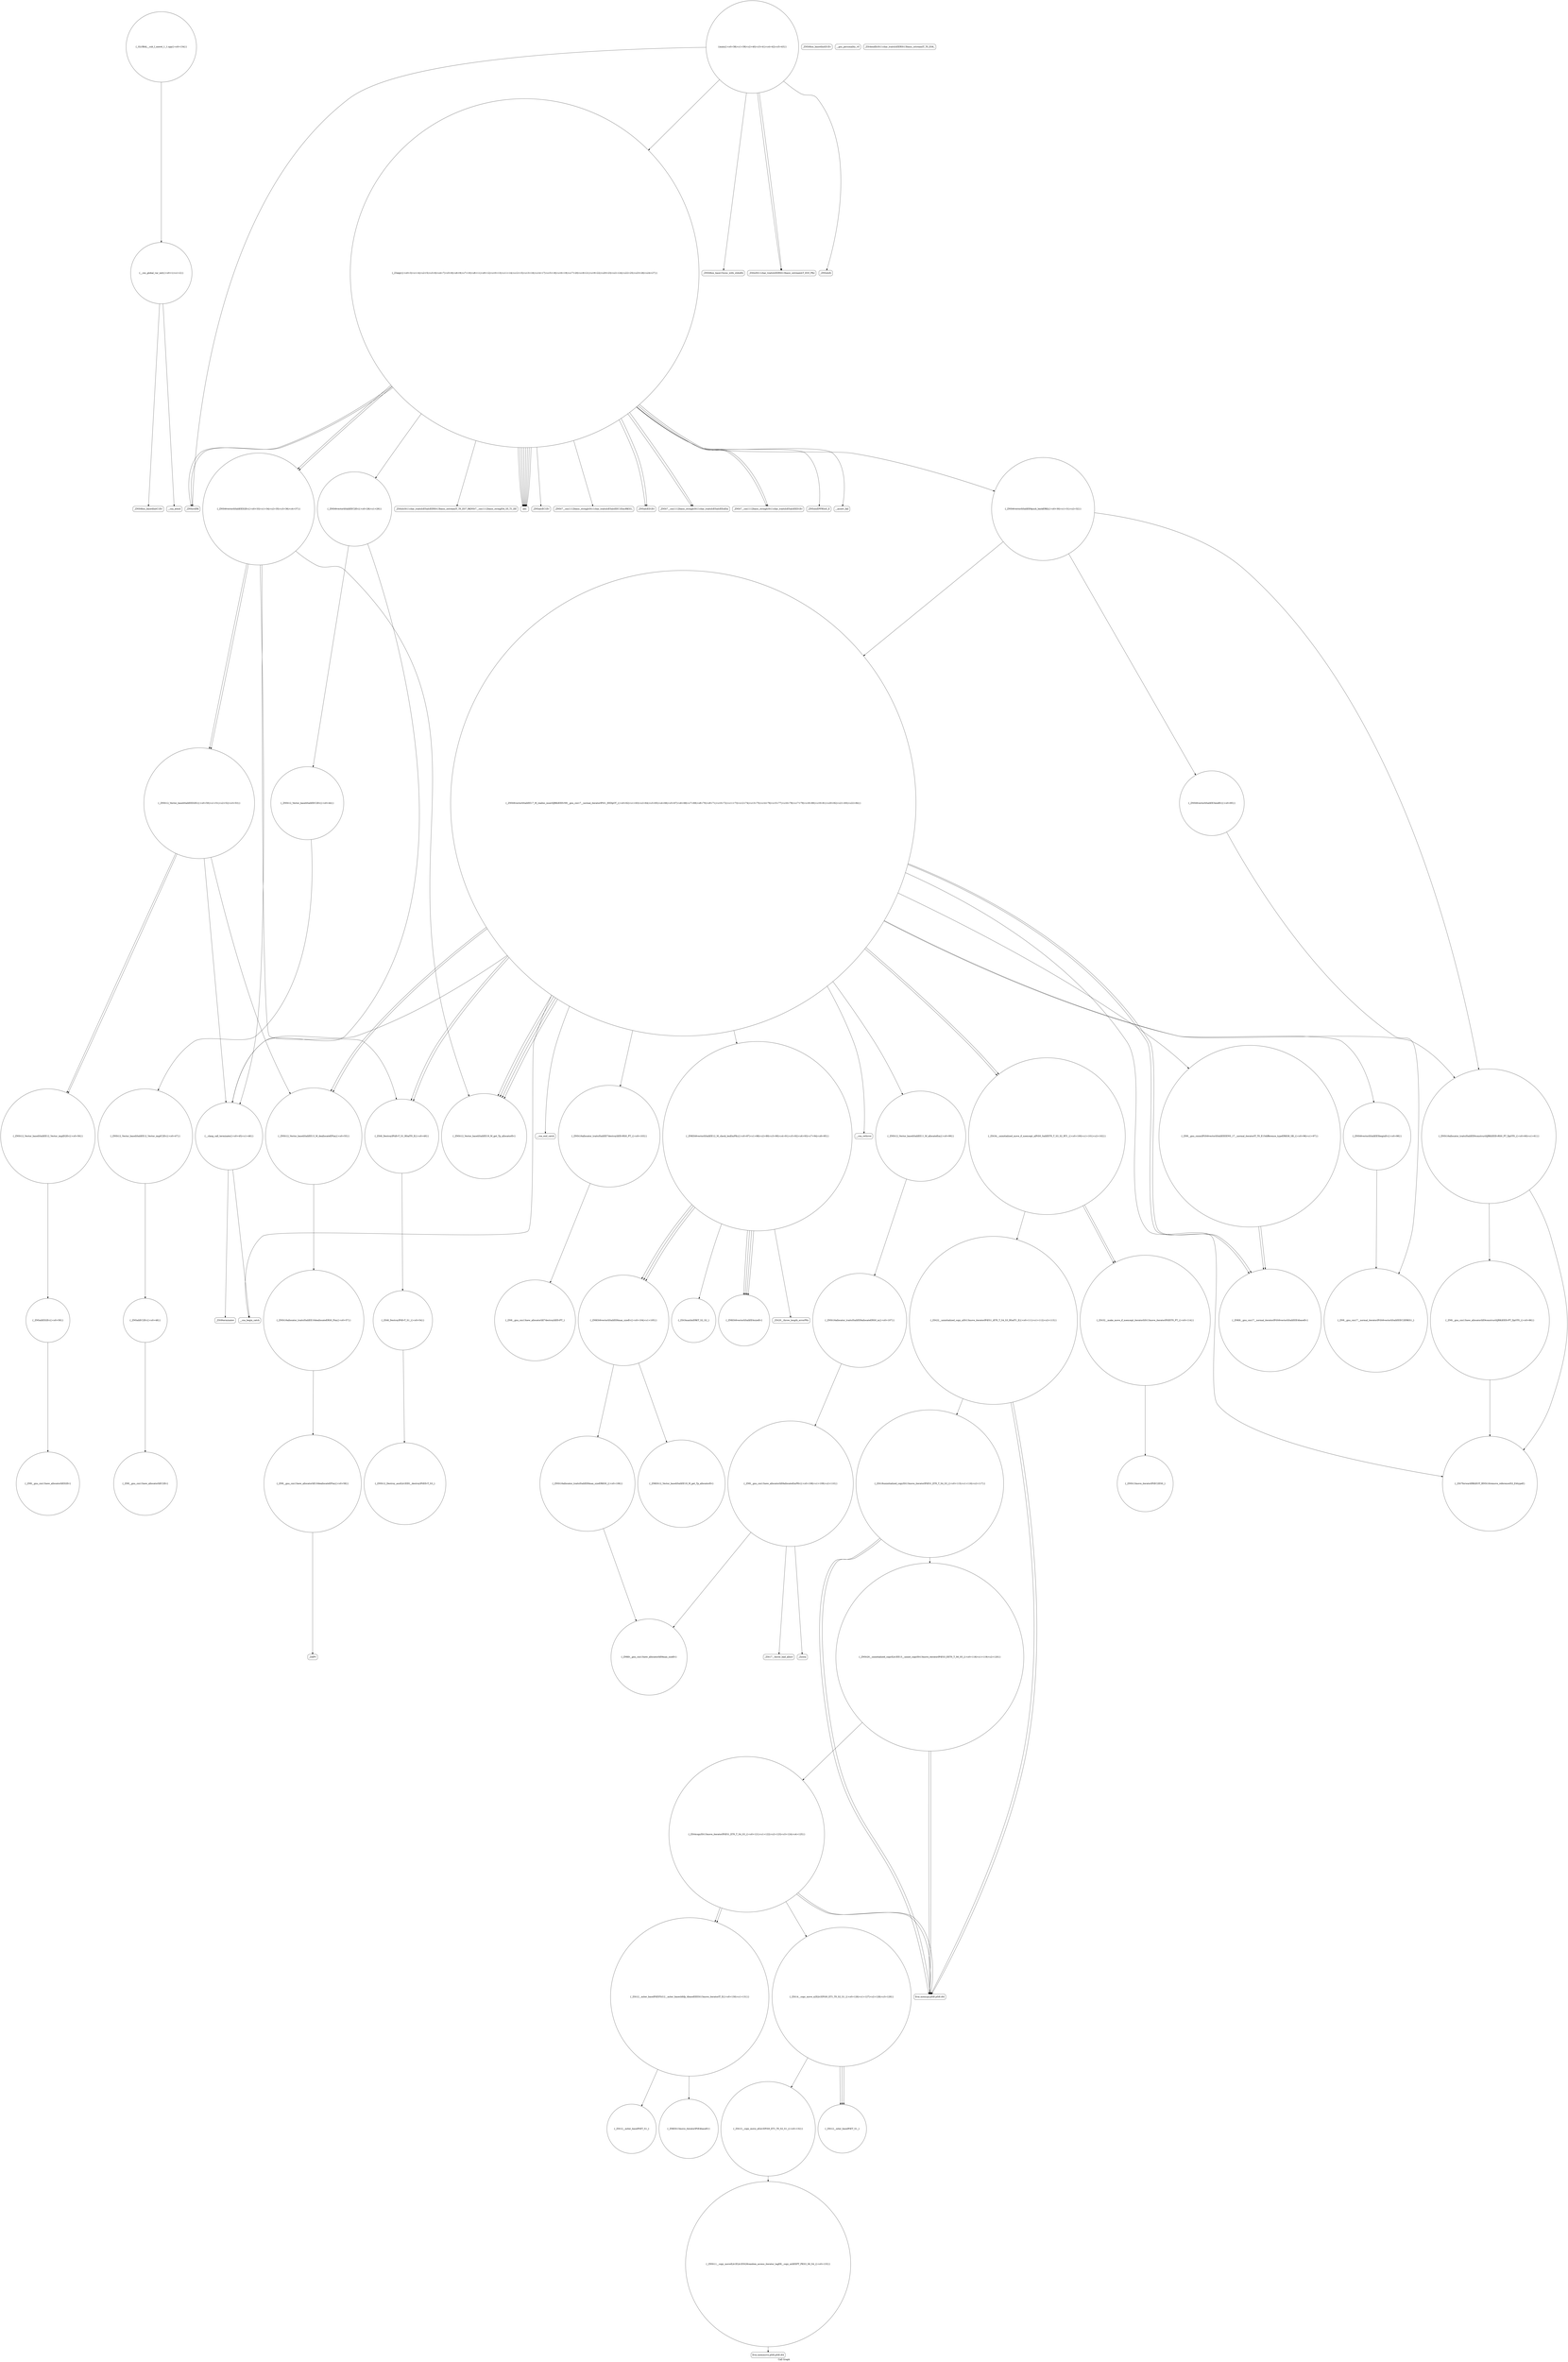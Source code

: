 digraph "Call Graph" {
	label="Call Graph";

	Node0x559b8735a040 [shape=record,shape=circle,label="{__cxx_global_var_init|{<s0>1|<s1>2}}"];
	Node0x559b8735a040:s0 -> Node0x559b8735a0c0[color=black];
	Node0x559b8735a040:s1 -> Node0x559b8735a1c0[color=black];
	Node0x559b8735b6c0 [shape=record,shape=circle,label="{_ZNSt6vectorIiSaIiEE3endEv|{<s0>85}}"];
	Node0x559b8735b6c0:s0 -> Node0x559b8735d060[color=black];
	Node0x559b8735a3c0 [shape=record,shape=circle,label="{_ZNSt6vectorIiSaIiEEC2Ev|{<s0>28|<s1>29}}"];
	Node0x559b8735a3c0:s0 -> Node0x559b8735ac40[color=black];
	Node0x559b8735a3c0:s1 -> Node0x559b8735acc0[color=black];
	Node0x559b8735ca60 [shape=record,shape=circle,label="{_ZSt34__uninitialized_move_if_noexcept_aIPiS0_SaIiEET0_T_S3_S2_RT1_|{<s0>100|<s1>101|<s2>102}}"];
	Node0x559b8735ca60:s0 -> Node0x559b8735d360[color=black];
	Node0x559b8735ca60:s1 -> Node0x559b8735d360[color=black];
	Node0x559b8735ca60:s2 -> Node0x559b8735d2e0[color=black];
	Node0x559b8735a740 [shape=record,shape=Mrecord,label="{_ZStlsIcSt11char_traitsIcESaIcEERSt13basic_ostreamIT_T0_ES7_RKNSt7__cxx1112basic_stringIS4_S5_T1_EE}"];
	Node0x559b8735cde0 [shape=record,shape=Mrecord,label="{_ZSt20__throw_length_errorPKc}"];
	Node0x559b8735aac0 [shape=record,shape=Mrecord,label="{_ZNSt8ios_base15sync_with_stdioEb}"];
	Node0x559b8735d160 [shape=record,shape=circle,label="{_ZN9__gnu_cxx13new_allocatorIiE8allocateEmPKv|{<s0>108|<s1>109|<s2>110}}"];
	Node0x559b8735d160:s0 -> Node0x559b8735cfe0[color=black];
	Node0x559b8735d160:s1 -> Node0x559b8735d1e0[color=black];
	Node0x559b8735d160:s2 -> Node0x559b8735d260[color=black];
	Node0x559b8735ae40 [shape=record,shape=circle,label="{_ZNSt12_Vector_baseIiSaIiEE12_Vector_implC2Ev|{<s0>47}}"];
	Node0x559b8735ae40:s0 -> Node0x559b8735aec0[color=black];
	Node0x559b8735d4e0 [shape=record,shape=circle,label="{_ZNSt20__uninitialized_copyILb1EE13__uninit_copyISt13move_iteratorIPiES3_EET0_T_S6_S5_|{<s0>118|<s1>119|<s2>120}}"];
	Node0x559b8735d4e0:s0 -> Node0x559b8735d460[color=black];
	Node0x559b8735d4e0:s1 -> Node0x559b8735d460[color=black];
	Node0x559b8735d4e0:s2 -> Node0x559b8735d560[color=black];
	Node0x559b8735b1c0 [shape=record,shape=circle,label="{_ZNSt12_Destroy_auxILb1EE9__destroyIPiEEvT_S3_}"];
	Node0x559b8735d860 [shape=record,shape=Mrecord,label="{llvm.memmove.p0i8.p0i8.i64}"];
	Node0x559b8735b540 [shape=record,shape=circle,label="{_ZN9__gnu_cxx13new_allocatorIiED2Ev}"];
	Node0x559b8735a240 [shape=record,shape=circle,label="{_Z3algv|{<s0>3|<s1>4|<s2>5|<s3>6|<s4>7|<s5>8|<s6>9|<s7>10|<s8>11|<s9>12|<s10>13|<s11>14|<s12>15|<s13>16|<s14>17|<s15>18|<s16>19|<s17>20|<s18>21|<s19>22|<s20>23|<s21>24|<s22>25|<s23>26|<s24>27}}"];
	Node0x559b8735a240:s0 -> Node0x559b8735a2c0[color=black];
	Node0x559b8735a240:s1 -> Node0x559b8735a2c0[color=black];
	Node0x559b8735a240:s2 -> Node0x559b8735a340[color=black];
	Node0x559b8735a240:s3 -> Node0x559b8735a340[color=black];
	Node0x559b8735a240:s4 -> Node0x559b8735a3c0[color=black];
	Node0x559b8735a240:s5 -> Node0x559b8735a440[color=black];
	Node0x559b8735a240:s6 -> Node0x559b8735a540[color=black];
	Node0x559b8735a240:s7 -> Node0x559b8735a5c0[color=black];
	Node0x559b8735a240:s8 -> Node0x559b8735a640[color=black];
	Node0x559b8735a240:s9 -> Node0x559b8735a340[color=black];
	Node0x559b8735a240:s10 -> Node0x559b8735a340[color=black];
	Node0x559b8735a240:s11 -> Node0x559b8735a340[color=black];
	Node0x559b8735a240:s12 -> Node0x559b8735a340[color=black];
	Node0x559b8735a240:s13 -> Node0x559b8735a6c0[color=black];
	Node0x559b8735a240:s14 -> Node0x559b8735a640[color=black];
	Node0x559b8735a240:s15 -> Node0x559b8735a940[color=black];
	Node0x559b8735a240:s16 -> Node0x559b8735a340[color=black];
	Node0x559b8735a240:s17 -> Node0x559b8735a6c0[color=black];
	Node0x559b8735a240:s18 -> Node0x559b8735a340[color=black];
	Node0x559b8735a240:s19 -> Node0x559b8735a740[color=black];
	Node0x559b8735a240:s20 -> Node0x559b8735a7c0[color=black];
	Node0x559b8735a240:s21 -> Node0x559b8735a8c0[color=black];
	Node0x559b8735a240:s22 -> Node0x559b8735a940[color=black];
	Node0x559b8735a240:s23 -> Node0x559b8735a9c0[color=black];
	Node0x559b8735a240:s24 -> Node0x559b8735a9c0[color=black];
	Node0x559b8735c8e0 [shape=record,shape=circle,label="{_ZN9__gnu_cxxmiIPiSt6vectorIiSaIiEEEENS_17__normal_iteratorIT_T0_E15difference_typeERKS8_SB_|{<s0>96|<s1>97}}"];
	Node0x559b8735c8e0:s0 -> Node0x559b8735cae0[color=black];
	Node0x559b8735c8e0:s1 -> Node0x559b8735cae0[color=black];
	Node0x559b8735a5c0 [shape=record,shape=Mrecord,label="{_ZNSt7__cxx1112basic_stringIcSt11char_traitsIcESaIcEEC1EmcRKS3_}"];
	Node0x559b8735cc60 [shape=record,shape=Mrecord,label="{__cxa_end_catch}"];
	Node0x559b8735a940 [shape=record,shape=Mrecord,label="{_ZNSt7__cxx1112basic_stringIcSt11char_traitsIcESaIcEED1Ev}"];
	Node0x559b8735cfe0 [shape=record,shape=circle,label="{_ZNK9__gnu_cxx13new_allocatorIiE8max_sizeEv}"];
	Node0x559b8735acc0 [shape=record,shape=circle,label="{__clang_call_terminate|{<s0>45|<s1>46}}"];
	Node0x559b8735acc0:s0 -> Node0x559b8735ad40[color=black];
	Node0x559b8735acc0:s1 -> Node0x559b8735adc0[color=black];
	Node0x559b8735d360 [shape=record,shape=circle,label="{_ZSt32__make_move_if_noexcept_iteratorIiSt13move_iteratorIPiEET0_PT_|{<s0>114}}"];
	Node0x559b8735d360:s0 -> Node0x559b8735d9e0[color=black];
	Node0x559b8735b040 [shape=record,shape=circle,label="{_ZNSt12_Vector_baseIiSaIiEE19_M_get_Tp_allocatorEv}"];
	Node0x559b8735d6e0 [shape=record,shape=circle,label="{_ZSt13__copy_move_aILb1EPiS0_ET1_T0_S2_S1_|{<s0>132}}"];
	Node0x559b8735d6e0:s0 -> Node0x559b8735d7e0[color=black];
	Node0x559b8735b3c0 [shape=record,shape=circle,label="{_ZN9__gnu_cxx13new_allocatorIiE10deallocateEPim|{<s0>58}}"];
	Node0x559b8735b3c0:s0 -> Node0x559b8735b440[color=black];
	Node0x559b8735da60 [shape=record,shape=circle,label="{_ZN9__gnu_cxx13new_allocatorIiE7destroyIiEEvPT_}"];
	Node0x559b8735a0c0 [shape=record,shape=Mrecord,label="{_ZNSt8ios_base4InitC1Ev}"];
	Node0x559b8735b740 [shape=record,shape=circle,label="{_ZN9__gnu_cxx13new_allocatorIiE9constructIiJRKiEEEvPT_DpOT0_|{<s0>86}}"];
	Node0x559b8735b740:s0 -> Node0x559b8735b7c0[color=black];
	Node0x559b8735a440 [shape=record,shape=circle,label="{_ZNSt6vectorIiSaIiEE9push_backERKi|{<s0>30|<s1>31|<s2>32}}"];
	Node0x559b8735a440:s0 -> Node0x559b8735b5c0[color=black];
	Node0x559b8735a440:s1 -> Node0x559b8735b6c0[color=black];
	Node0x559b8735a440:s2 -> Node0x559b8735b640[color=black];
	Node0x559b8735cae0 [shape=record,shape=circle,label="{_ZNK9__gnu_cxx17__normal_iteratorIPiSt6vectorIiSaIiEEE4baseEv}"];
	Node0x559b8735a7c0 [shape=record,shape=Mrecord,label="{_ZNSolsEPFRSoS_E}"];
	Node0x559b8735ce60 [shape=record,shape=circle,label="{_ZSt3maxImERKT_S2_S2_}"];
	Node0x559b8735ab40 [shape=record,shape=Mrecord,label="{_ZStlsISt11char_traitsIcEERSt13basic_ostreamIcT_ES5_PKc}"];
	Node0x559b8735d1e0 [shape=record,shape=Mrecord,label="{_ZSt17__throw_bad_allocv}"];
	Node0x559b8735aec0 [shape=record,shape=circle,label="{_ZNSaIiEC2Ev|{<s0>48}}"];
	Node0x559b8735aec0:s0 -> Node0x559b8735af40[color=black];
	Node0x559b8735d560 [shape=record,shape=circle,label="{_ZSt4copyISt13move_iteratorIPiES1_ET0_T_S4_S3_|{<s0>121|<s1>122|<s2>123|<s3>124|<s4>125}}"];
	Node0x559b8735d560:s0 -> Node0x559b8735d460[color=black];
	Node0x559b8735d560:s1 -> Node0x559b8735d660[color=black];
	Node0x559b8735d560:s2 -> Node0x559b8735d460[color=black];
	Node0x559b8735d560:s3 -> Node0x559b8735d660[color=black];
	Node0x559b8735d560:s4 -> Node0x559b8735d5e0[color=black];
	Node0x559b8735b240 [shape=record,shape=circle,label="{_ZNSt12_Vector_baseIiSaIiEE13_M_deallocateEPim|{<s0>55}}"];
	Node0x559b8735b240:s0 -> Node0x559b8735b340[color=black];
	Node0x559b8735d8e0 [shape=record,shape=circle,label="{_ZSt12__miter_baseIPiET_S1_}"];
	Node0x559b8735b5c0 [shape=record,shape=circle,label="{_ZNSt16allocator_traitsISaIiEE9constructIiJRKiEEEvRS0_PT_DpOT0_|{<s0>60|<s1>61}}"];
	Node0x559b8735b5c0:s0 -> Node0x559b8735b7c0[color=black];
	Node0x559b8735b5c0:s1 -> Node0x559b8735b740[color=black];
	Node0x559b8735a2c0 [shape=record,shape=Mrecord,label="{_ZNSirsERi}"];
	Node0x559b8735c960 [shape=record,shape=circle,label="{_ZNSt6vectorIiSaIiEE5beginEv|{<s0>98}}"];
	Node0x559b8735c960:s0 -> Node0x559b8735d060[color=black];
	Node0x559b8735a640 [shape=record,shape=Mrecord,label="{_ZNSaIcED1Ev}"];
	Node0x559b8735cce0 [shape=record,shape=circle,label="{_ZNKSt6vectorIiSaIiEE8max_sizeEv|{<s0>104|<s1>105}}"];
	Node0x559b8735cce0:s0 -> Node0x559b8735cf60[color=black];
	Node0x559b8735cce0:s1 -> Node0x559b8735cee0[color=black];
	Node0x559b8735a9c0 [shape=record,shape=circle,label="{_ZNSt6vectorIiSaIiEED2Ev|{<s0>33|<s1>34|<s2>35|<s3>36|<s4>37}}"];
	Node0x559b8735a9c0:s0 -> Node0x559b8735b040[color=black];
	Node0x559b8735a9c0:s1 -> Node0x559b8735afc0[color=black];
	Node0x559b8735a9c0:s2 -> Node0x559b8735b0c0[color=black];
	Node0x559b8735a9c0:s3 -> Node0x559b8735b0c0[color=black];
	Node0x559b8735a9c0:s4 -> Node0x559b8735acc0[color=black];
	Node0x559b8735d060 [shape=record,shape=circle,label="{_ZN9__gnu_cxx17__normal_iteratorIPiSt6vectorIiSaIiEEEC2ERKS1_}"];
	Node0x559b8735ad40 [shape=record,shape=Mrecord,label="{__cxa_begin_catch}"];
	Node0x559b8735d3e0 [shape=record,shape=circle,label="{_ZSt18uninitialized_copyISt13move_iteratorIPiES1_ET0_T_S4_S3_|{<s0>115|<s1>116|<s2>117}}"];
	Node0x559b8735d3e0:s0 -> Node0x559b8735d460[color=black];
	Node0x559b8735d3e0:s1 -> Node0x559b8735d460[color=black];
	Node0x559b8735d3e0:s2 -> Node0x559b8735d4e0[color=black];
	Node0x559b8735b0c0 [shape=record,shape=circle,label="{_ZNSt12_Vector_baseIiSaIiEED2Ev|{<s0>50|<s1>51|<s2>52|<s3>53}}"];
	Node0x559b8735b0c0:s0 -> Node0x559b8735b240[color=black];
	Node0x559b8735b0c0:s1 -> Node0x559b8735b2c0[color=black];
	Node0x559b8735b0c0:s2 -> Node0x559b8735b2c0[color=black];
	Node0x559b8735b0c0:s3 -> Node0x559b8735acc0[color=black];
	Node0x559b8735d760 [shape=record,shape=circle,label="{_ZSt12__niter_baseIPiET_S1_}"];
	Node0x559b8735b440 [shape=record,shape=Mrecord,label="{_ZdlPv}"];
	Node0x559b8735dae0 [shape=record,shape=circle,label="{_GLOBAL__sub_I_meret_1_1.cpp|{<s0>134}}"];
	Node0x559b8735dae0:s0 -> Node0x559b8735a040[color=black];
	Node0x559b8735a140 [shape=record,shape=Mrecord,label="{_ZNSt8ios_base4InitD1Ev}"];
	Node0x559b8735b7c0 [shape=record,shape=circle,label="{_ZSt7forwardIRKiEOT_RNSt16remove_referenceIS2_E4typeE}"];
	Node0x559b8735a4c0 [shape=record,shape=Mrecord,label="{__gxx_personality_v0}"];
	Node0x559b8735cb60 [shape=record,shape=circle,label="{_ZNSt16allocator_traitsISaIiEE7destroyIiEEvRS0_PT_|{<s0>103}}"];
	Node0x559b8735cb60:s0 -> Node0x559b8735da60[color=black];
	Node0x559b8735a840 [shape=record,shape=Mrecord,label="{_ZSt4endlIcSt11char_traitsIcEERSt13basic_ostreamIT_T0_ES6_}"];
	Node0x559b8735cee0 [shape=record,shape=circle,label="{_ZNSt16allocator_traitsISaIiEE8max_sizeERKS0_|{<s0>106}}"];
	Node0x559b8735cee0:s0 -> Node0x559b8735cfe0[color=black];
	Node0x559b8735abc0 [shape=record,shape=Mrecord,label="{_ZNSolsEi}"];
	Node0x559b8735d260 [shape=record,shape=Mrecord,label="{_Znwm}"];
	Node0x559b8735af40 [shape=record,shape=circle,label="{_ZN9__gnu_cxx13new_allocatorIiEC2Ev}"];
	Node0x559b8735d5e0 [shape=record,shape=circle,label="{_ZSt14__copy_move_a2ILb1EPiS0_ET1_T0_S2_S1_|{<s0>126|<s1>127|<s2>128|<s3>129}}"];
	Node0x559b8735d5e0:s0 -> Node0x559b8735d760[color=black];
	Node0x559b8735d5e0:s1 -> Node0x559b8735d760[color=black];
	Node0x559b8735d5e0:s2 -> Node0x559b8735d760[color=black];
	Node0x559b8735d5e0:s3 -> Node0x559b8735d6e0[color=black];
	Node0x559b8735b2c0 [shape=record,shape=circle,label="{_ZNSt12_Vector_baseIiSaIiEE12_Vector_implD2Ev|{<s0>56}}"];
	Node0x559b8735b2c0:s0 -> Node0x559b8735b4c0[color=black];
	Node0x559b8735d960 [shape=record,shape=circle,label="{_ZNKSt13move_iteratorIPiE4baseEv}"];
	Node0x559b8735b640 [shape=record,shape=circle,label="{_ZNSt6vectorIiSaIiEE17_M_realloc_insertIJRKiEEEvN9__gnu_cxx17__normal_iteratorIPiS1_EEDpOT_|{<s0>62|<s1>63|<s2>64|<s3>65|<s4>66|<s5>67|<s6>68|<s7>69|<s8>70|<s9>71|<s10>72|<s11>73|<s12>74|<s13>75|<s14>76|<s15>77|<s16>78|<s17>79|<s18>80|<s19>81|<s20>82|<s21>83|<s22>84}}"];
	Node0x559b8735b640:s0 -> Node0x559b8735c860[color=black];
	Node0x559b8735b640:s1 -> Node0x559b8735c960[color=black];
	Node0x559b8735b640:s2 -> Node0x559b8735c8e0[color=black];
	Node0x559b8735b640:s3 -> Node0x559b8735c9e0[color=black];
	Node0x559b8735b640:s4 -> Node0x559b8735b7c0[color=black];
	Node0x559b8735b640:s5 -> Node0x559b8735b5c0[color=black];
	Node0x559b8735b640:s6 -> Node0x559b8735cae0[color=black];
	Node0x559b8735b640:s7 -> Node0x559b8735b040[color=black];
	Node0x559b8735b640:s8 -> Node0x559b8735ca60[color=black];
	Node0x559b8735b640:s9 -> Node0x559b8735cae0[color=black];
	Node0x559b8735b640:s10 -> Node0x559b8735b040[color=black];
	Node0x559b8735b640:s11 -> Node0x559b8735ca60[color=black];
	Node0x559b8735b640:s12 -> Node0x559b8735ad40[color=black];
	Node0x559b8735b640:s13 -> Node0x559b8735cb60[color=black];
	Node0x559b8735b640:s14 -> Node0x559b8735cc60[color=black];
	Node0x559b8735b640:s15 -> Node0x559b8735b040[color=black];
	Node0x559b8735b640:s16 -> Node0x559b8735afc0[color=black];
	Node0x559b8735b640:s17 -> Node0x559b8735b240[color=black];
	Node0x559b8735b640:s18 -> Node0x559b8735cbe0[color=black];
	Node0x559b8735b640:s19 -> Node0x559b8735b040[color=black];
	Node0x559b8735b640:s20 -> Node0x559b8735afc0[color=black];
	Node0x559b8735b640:s21 -> Node0x559b8735b240[color=black];
	Node0x559b8735b640:s22 -> Node0x559b8735acc0[color=black];
	Node0x559b8735a340 [shape=record,shape=Mrecord,label="{abs}"];
	Node0x559b8735c9e0 [shape=record,shape=circle,label="{_ZNSt12_Vector_baseIiSaIiEE11_M_allocateEm|{<s0>99}}"];
	Node0x559b8735c9e0:s0 -> Node0x559b8735d0e0[color=black];
	Node0x559b8735a6c0 [shape=record,shape=Mrecord,label="{_ZNSt7__cxx1112basic_stringIcSt11char_traitsIcESaIcEEixEm}"];
	Node0x559b8735cd60 [shape=record,shape=circle,label="{_ZNKSt6vectorIiSaIiEE4sizeEv}"];
	Node0x559b8735aa40 [shape=record,shape=circle,label="{main|{<s0>38|<s1>39|<s2>40|<s3>41|<s4>42|<s5>43}}"];
	Node0x559b8735aa40:s0 -> Node0x559b8735aac0[color=black];
	Node0x559b8735aa40:s1 -> Node0x559b8735a2c0[color=black];
	Node0x559b8735aa40:s2 -> Node0x559b8735ab40[color=black];
	Node0x559b8735aa40:s3 -> Node0x559b8735abc0[color=black];
	Node0x559b8735aa40:s4 -> Node0x559b8735ab40[color=black];
	Node0x559b8735aa40:s5 -> Node0x559b8735a240[color=black];
	Node0x559b8735d0e0 [shape=record,shape=circle,label="{_ZNSt16allocator_traitsISaIiEE8allocateERS0_m|{<s0>107}}"];
	Node0x559b8735d0e0:s0 -> Node0x559b8735d160[color=black];
	Node0x559b8735adc0 [shape=record,shape=Mrecord,label="{_ZSt9terminatev}"];
	Node0x559b8735d460 [shape=record,shape=Mrecord,label="{llvm.memcpy.p0i8.p0i8.i64}"];
	Node0x559b8735b140 [shape=record,shape=circle,label="{_ZSt8_DestroyIPiEvT_S1_|{<s0>54}}"];
	Node0x559b8735b140:s0 -> Node0x559b8735b1c0[color=black];
	Node0x559b8735d7e0 [shape=record,shape=circle,label="{_ZNSt11__copy_moveILb1ELb1ESt26random_access_iterator_tagE8__copy_mIiEEPT_PKS3_S6_S4_|{<s0>133}}"];
	Node0x559b8735d7e0:s0 -> Node0x559b8735d860[color=black];
	Node0x559b8735b4c0 [shape=record,shape=circle,label="{_ZNSaIiED2Ev|{<s0>59}}"];
	Node0x559b8735b4c0:s0 -> Node0x559b8735b540[color=black];
	Node0x559b8735a1c0 [shape=record,shape=Mrecord,label="{__cxa_atexit}"];
	Node0x559b8735c860 [shape=record,shape=circle,label="{_ZNKSt6vectorIiSaIiEE12_M_check_lenEmPKc|{<s0>87|<s1>88|<s2>89|<s3>90|<s4>91|<s5>92|<s6>93|<s7>94|<s8>95}}"];
	Node0x559b8735c860:s0 -> Node0x559b8735cce0[color=black];
	Node0x559b8735c860:s1 -> Node0x559b8735cd60[color=black];
	Node0x559b8735c860:s2 -> Node0x559b8735cde0[color=black];
	Node0x559b8735c860:s3 -> Node0x559b8735cd60[color=black];
	Node0x559b8735c860:s4 -> Node0x559b8735cd60[color=black];
	Node0x559b8735c860:s5 -> Node0x559b8735ce60[color=black];
	Node0x559b8735c860:s6 -> Node0x559b8735cd60[color=black];
	Node0x559b8735c860:s7 -> Node0x559b8735cce0[color=black];
	Node0x559b8735c860:s8 -> Node0x559b8735cce0[color=black];
	Node0x559b8735a540 [shape=record,shape=Mrecord,label="{_ZNSaIcEC1Ev}"];
	Node0x559b8735cbe0 [shape=record,shape=Mrecord,label="{__cxa_rethrow}"];
	Node0x559b8735a8c0 [shape=record,shape=Mrecord,label="{__assert_fail}"];
	Node0x559b8735cf60 [shape=record,shape=circle,label="{_ZNKSt12_Vector_baseIiSaIiEE19_M_get_Tp_allocatorEv}"];
	Node0x559b8735ac40 [shape=record,shape=circle,label="{_ZNSt12_Vector_baseIiSaIiEEC2Ev|{<s0>44}}"];
	Node0x559b8735ac40:s0 -> Node0x559b8735ae40[color=black];
	Node0x559b8735d2e0 [shape=record,shape=circle,label="{_ZSt22__uninitialized_copy_aISt13move_iteratorIPiES1_iET0_T_S4_S3_RSaIT1_E|{<s0>111|<s1>112|<s2>113}}"];
	Node0x559b8735d2e0:s0 -> Node0x559b8735d460[color=black];
	Node0x559b8735d2e0:s1 -> Node0x559b8735d460[color=black];
	Node0x559b8735d2e0:s2 -> Node0x559b8735d3e0[color=black];
	Node0x559b8735afc0 [shape=record,shape=circle,label="{_ZSt8_DestroyIPiiEvT_S1_RSaIT0_E|{<s0>49}}"];
	Node0x559b8735afc0:s0 -> Node0x559b8735b140[color=black];
	Node0x559b8735d660 [shape=record,shape=circle,label="{_ZSt12__miter_baseIPiEDTcl12__miter_basecldtfp_4baseEEESt13move_iteratorIT_E|{<s0>130|<s1>131}}"];
	Node0x559b8735d660:s0 -> Node0x559b8735d960[color=black];
	Node0x559b8735d660:s1 -> Node0x559b8735d8e0[color=black];
	Node0x559b8735b340 [shape=record,shape=circle,label="{_ZNSt16allocator_traitsISaIiEE10deallocateERS0_Pim|{<s0>57}}"];
	Node0x559b8735b340:s0 -> Node0x559b8735b3c0[color=black];
	Node0x559b8735d9e0 [shape=record,shape=circle,label="{_ZNSt13move_iteratorIPiEC2ES0_}"];
}
